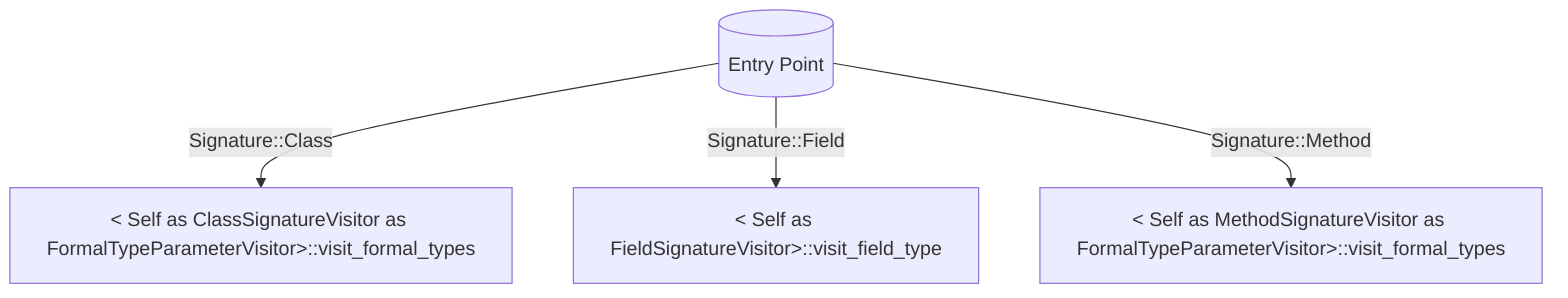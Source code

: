 flowchart
    A0[(Entry Point)]
    B["< Self as ClassSignatureVisitor as FormalTypeParameterVisitor>::visit_formal_types"]
    C["< Self as FieldSignatureVisitor>::visit_field_type"]
    D["< Self as MethodSignatureVisitor as FormalTypeParameterVisitor>::visit_formal_types"]
    
    A0 -->|Signature::Class| B
    A0 -->|Signature::Field| C
    A0 -->|Signature::Method| D